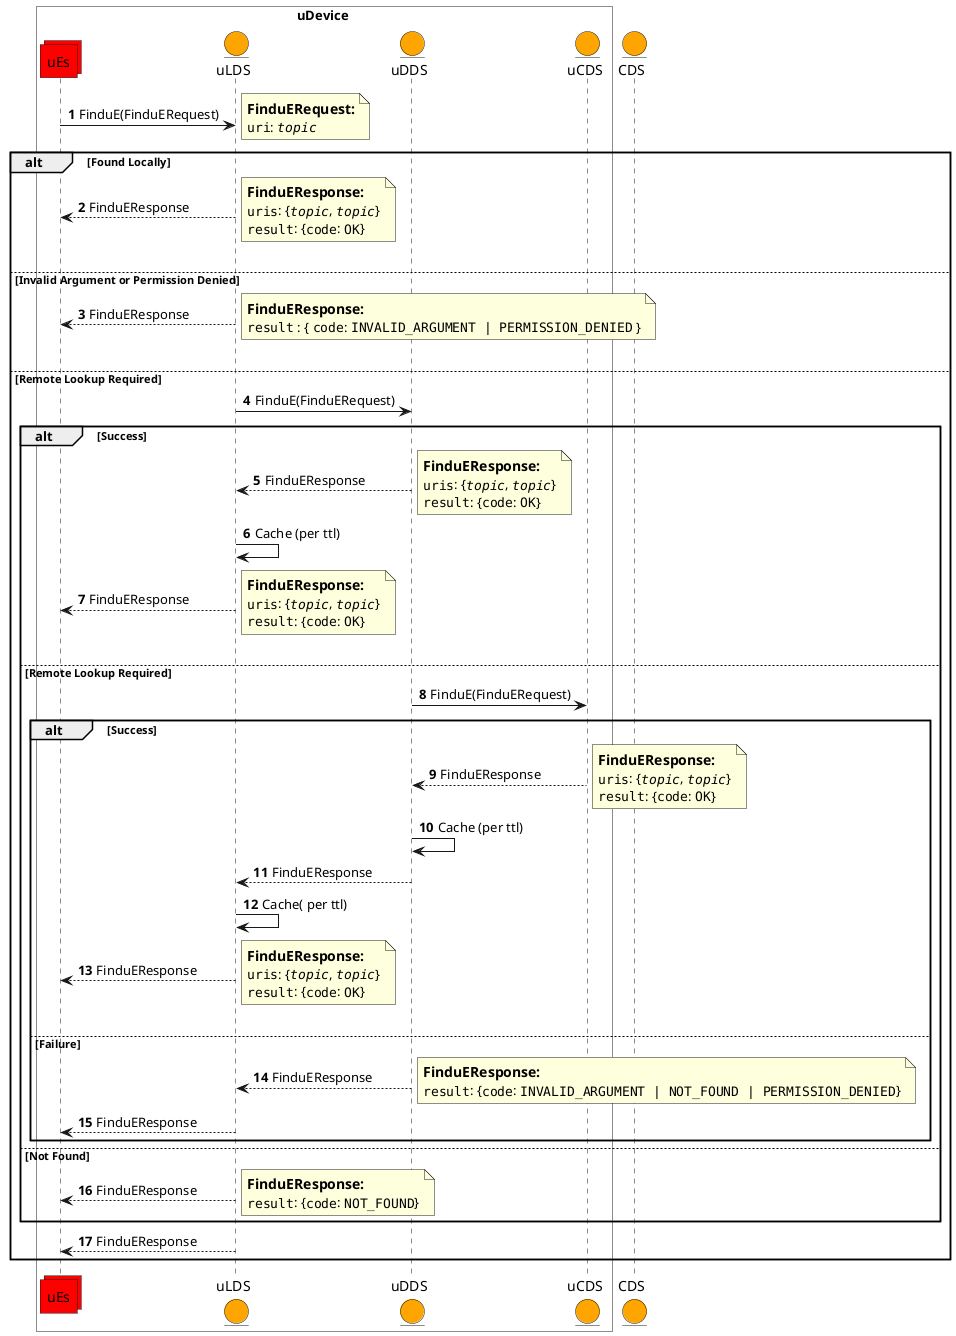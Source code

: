 @startuml
'https://plantuml.com/sequence-diagram

' Copyright (c) 2023 General Motors GTO LLC
'
' Licensed to the Apache Software Foundation (ASF) under one
' or more contributor license agreements.  See the NOTICE file
' distributed with this work for additional information
' regarding copyright ownership.  The ASF licenses this file
' to you under the Apache License, Version 2.0 (the
' "License"); you may not use this file except in compliance
' with the License.  You may obtain a copy of the License at
'
'  http://www.apache.org/licenses/LICENSE-2.0
'
' Unless required by applicable law or agreed to in writing,
' software distributed under the License is distributed on an
' "AS IS" BASIS, WITHOUT WARRANTIES OR CONDITIONS OF ANY
' KIND, either express or implied.  See the License for the
' specific language governing permissions and limitations
' under the License.
'
' SPDX-FileCopyrightText: 2023 General Motors GTO LLC
' SPDX-FileType: SOURCE
' SPDX-License-Identifier: Apache-2.0


autonumber

box uDevice #white
	Collections uEs #red
	entity uLDS #orange
	entity uDDS #orange
	entity uCDS #orange
end box
entity CDS #orange

uEs -> uLDS: FinduE(FinduERequest)
note right
<size:14>**FinduERequest:**</size>
""uri"": ""//topic//""
end note

alt Found Locally
uLDS --> uEs: FinduEResponse
note right
<size:14>**FinduEResponse:**</size>
""uris"": {""//topic//"", ""//topic//""}
""result"": {""code"": ""OK""}
end note
|||
else Invalid Argument or Permission Denied
uLDS --> uEs: FinduEResponse
note right
<size:14>**FinduEResponse:**</size>
""result"" : { ""code"": ""INVALID_ARGUMENT | PERMISSION_DENIED"" }
end note
|||
else Remote Lookup Required
uLDS -> uDDS: FinduE(FinduERequest)
alt Success
uDDS --> uLDS: FinduEResponse
note right
<size:14>**FinduEResponse:**</size>
""uris"": {""//topic//"", ""//topic//""}
""result"": {""code"": ""OK""}
end note
uLDS -> uLDS: Cache (per ttl)
uLDS --> uEs: FinduEResponse
note right
<size:14>**FinduEResponse:**</size>
""uris"": {""//topic//"", ""//topic//""}
""result"": {""code"": ""OK""}
end note
|||
else Remote Lookup Required
uDDS -> uCDS: FinduE(FinduERequest)
alt Success
uCDS --> uDDS: FinduEResponse
note right
<size:14>**FinduEResponse:**</size>
""uris"": {""//topic//"", ""//topic//""}
""result"": {""code"": ""OK""}
end note
uDDS -> uDDS: Cache (per ttl)
uDDS --> uLDS: FinduEResponse
uLDS -> uLDS : Cache( per ttl)
uLDS --> uEs : FinduEResponse
note right
<size:14>**FinduEResponse:**</size>
""uris"": {""//topic//"", ""//topic//""}
""result"": {""code"": ""OK""}
end note
|||
else Failure
uDDS --> uLDS: FinduEResponse
note right
<size:14>**FinduEResponse:**</size>
""result"": {""code"": ""INVALID_ARGUMENT | NOT_FOUND | PERMISSION_DENIED""}
end note
uLDS --> uEs: FinduEResponse
end alt

else Not Found
uLDS --> uEs: FinduEResponse
note right
<size:14>**FinduEResponse:**</size>
""result"": {""code"": ""NOT_FOUND""}
end note
end alt

uLDS --> uEs: FinduEResponse
end alt
@enduml